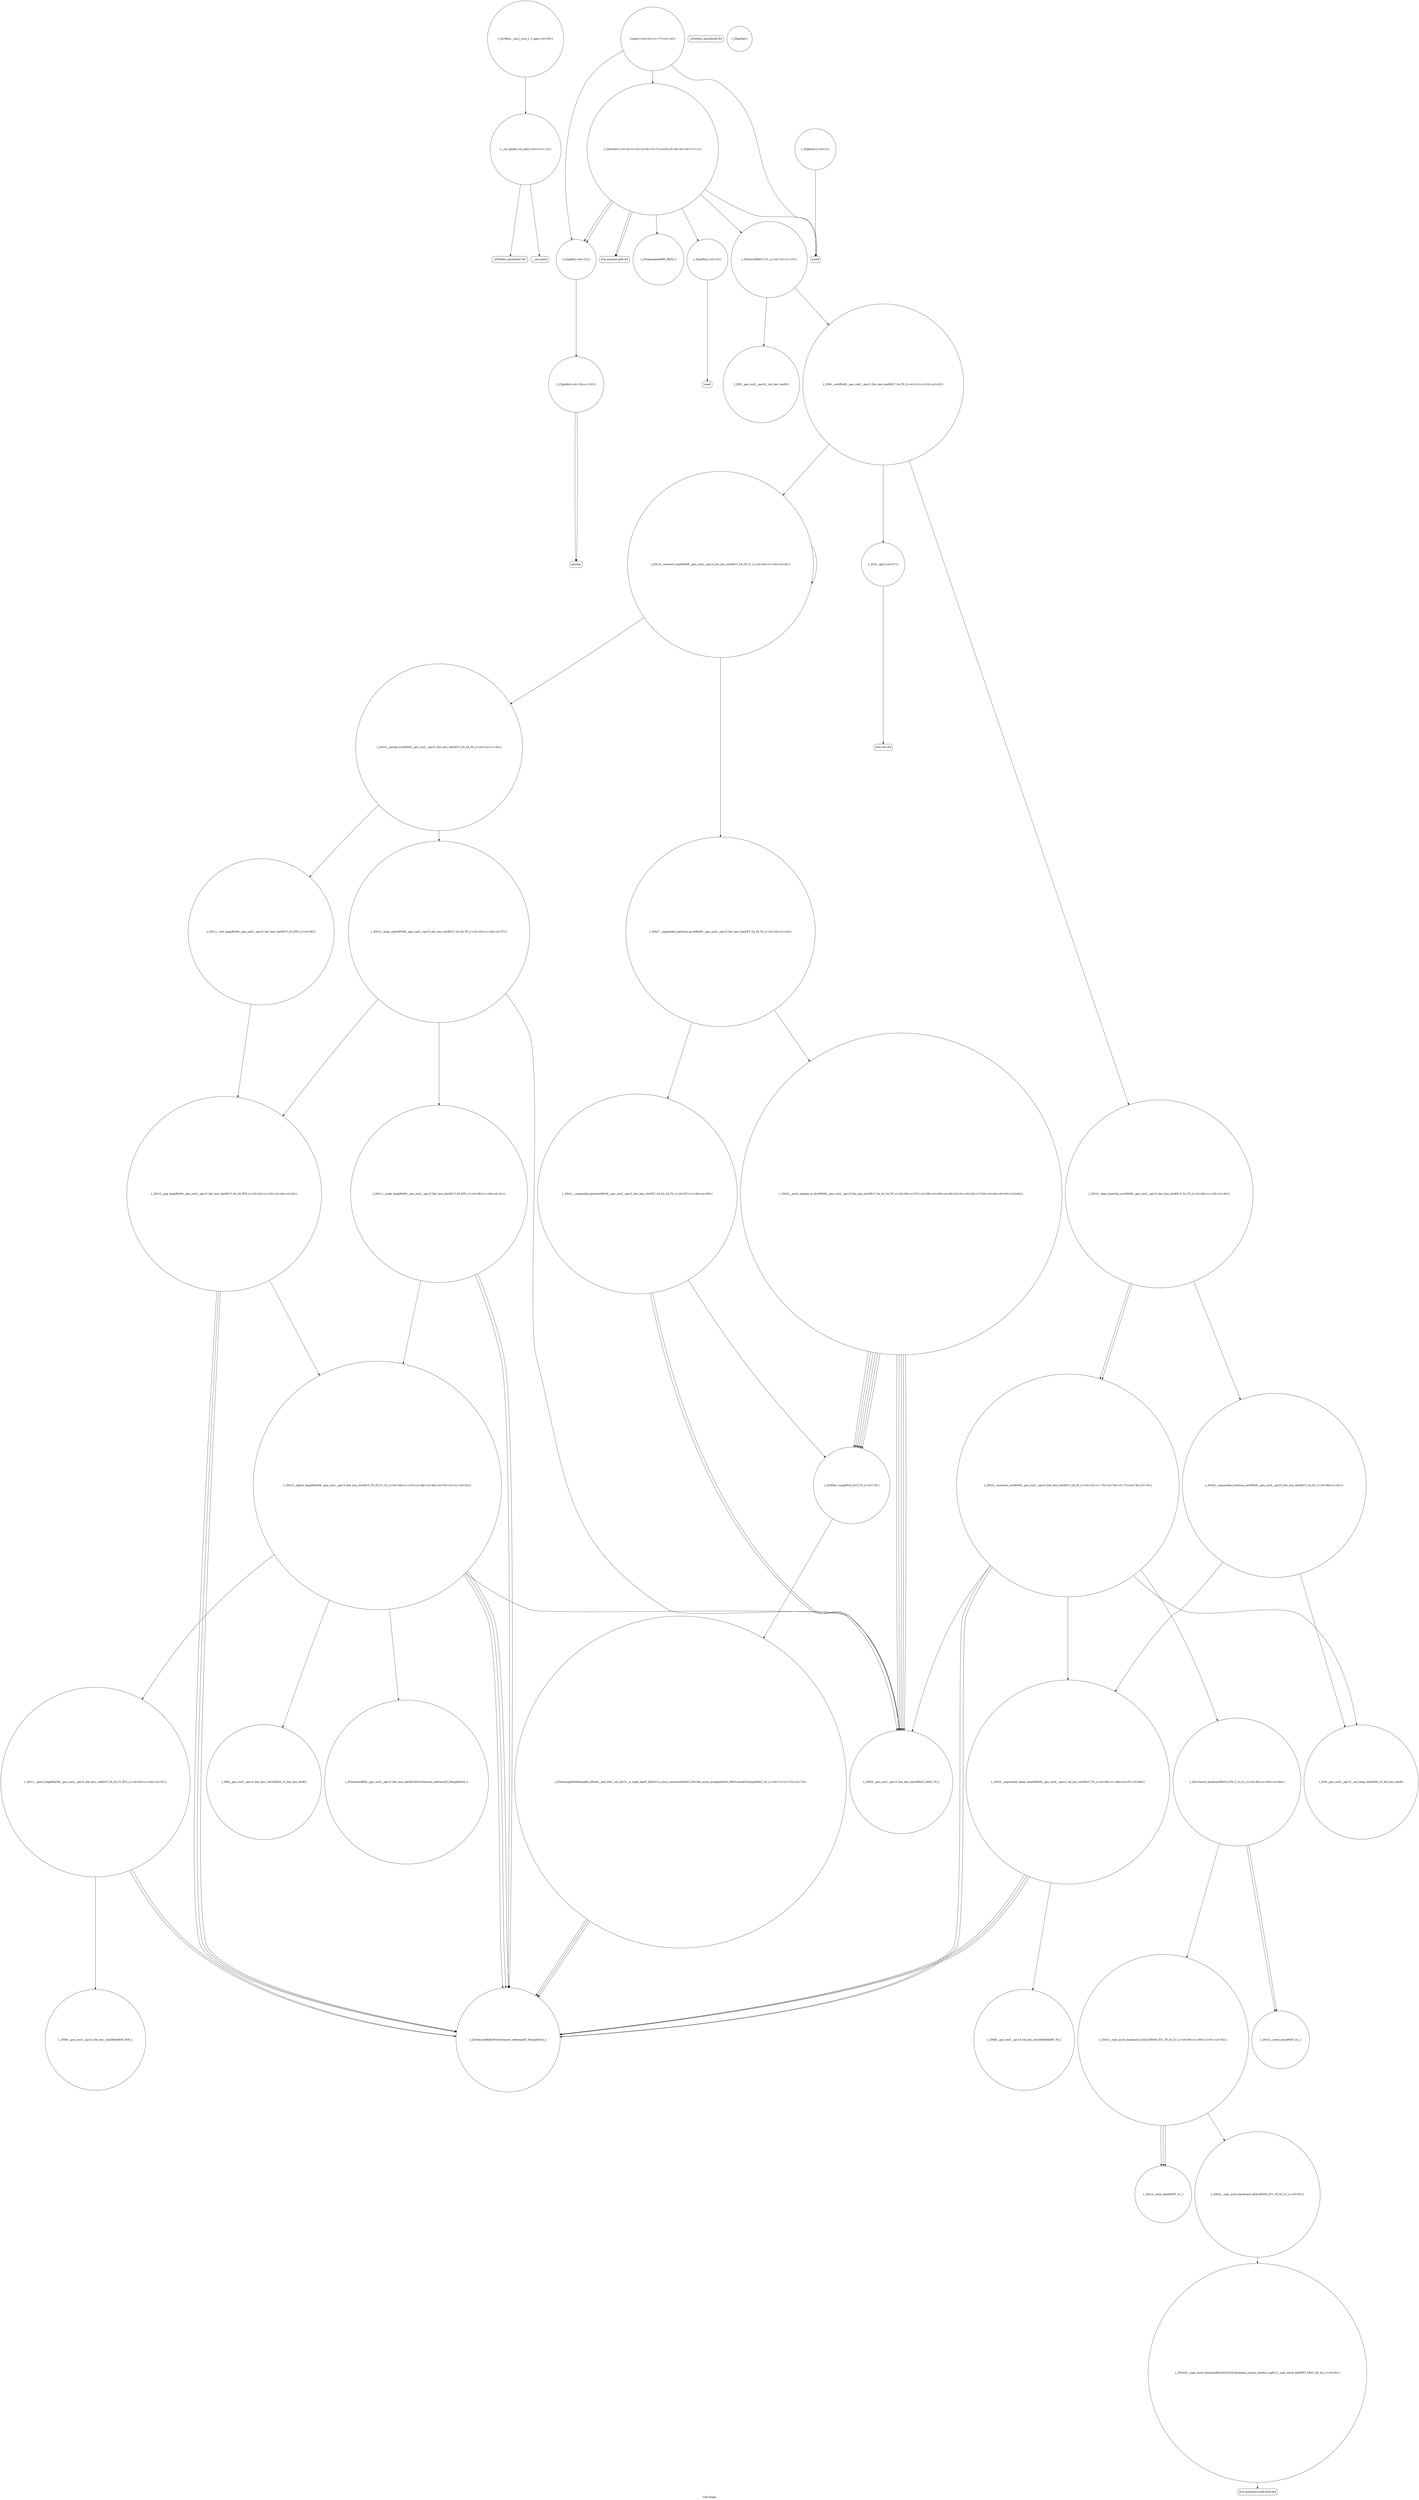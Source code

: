 digraph "Call Graph" {
	label="Call Graph";

	Node0x55f224e454e0 [shape=record,shape=circle,label="{__cxx_global_var_init|{<s0>1|<s1>2}}"];
	Node0x55f224e454e0:s0 -> Node0x55f224e45560[color=black];
	Node0x55f224e454e0:s1 -> Node0x55f224e45660[color=black];
	Node0x55f224e46b60 [shape=record,shape=circle,label="{_ZSt23__copy_move_backward_a2ILb1EPeS0_ET1_T0_S2_S1_|{<s0>89|<s1>90|<s2>91|<s3>92}}"];
	Node0x55f224e46b60:s0 -> Node0x55f224e47d00[color=black];
	Node0x55f224e46b60:s1 -> Node0x55f224e47d00[color=black];
	Node0x55f224e46b60:s2 -> Node0x55f224e47d00[color=black];
	Node0x55f224e46b60:s3 -> Node0x55f224e46c60[color=black];
	Node0x55f224e45860 [shape=record,shape=circle,label="{_Z4workv|{<s0>4|<s1>5|<s2>6|<s3>7|<s4>8|<s5>9|<s6>10|<s7>11}}"];
	Node0x55f224e45860:s0 -> Node0x55f224e458e0[color=black];
	Node0x55f224e45860:s1 -> Node0x55f224e458e0[color=black];
	Node0x55f224e45860:s2 -> Node0x55f224e45960[color=black];
	Node0x55f224e45860:s3 -> Node0x55f224e459e0[color=black];
	Node0x55f224e45860:s4 -> Node0x55f224e45a60[color=black];
	Node0x55f224e45860:s5 -> Node0x55f224e45a60[color=black];
	Node0x55f224e45860:s6 -> Node0x55f224e45ae0[color=black];
	Node0x55f224e45860:s7 -> Node0x55f224e45760[color=black];
	Node0x55f224e47f00 [shape=record,shape=circle,label="{_GLOBAL__sub_I_jcvb_1_1.cpp|{<s0>95}}"];
	Node0x55f224e47f00:s0 -> Node0x55f224e454e0[color=black];
	Node0x55f224e45be0 [shape=record,shape=circle,label="{_Z2gnRx|{<s0>19|<s1>20}}"];
	Node0x55f224e45be0:s0 -> Node0x55f224e45c60[color=black];
	Node0x55f224e45be0:s1 -> Node0x55f224e45c60[color=black];
	Node0x55f224e45f60 [shape=record,shape=circle,label="{_ZSt22__final_insertion_sortIPeN9__gnu_cxx5__ops15_Iter_less_iterEEvT_S4_T0_|{<s0>28|<s1>29|<s2>30}}"];
	Node0x55f224e45f60:s0 -> Node0x55f224e468e0[color=black];
	Node0x55f224e45f60:s1 -> Node0x55f224e46960[color=black];
	Node0x55f224e45f60:s2 -> Node0x55f224e468e0[color=black];
	Node0x55f224e462e0 [shape=record,shape=circle,label="{_ZSt10__pop_heapIPeN9__gnu_cxx5__ops15_Iter_less_iterEEvT_S4_S4_RT0_|{<s0>42|<s1>43|<s2>44|<s3>45}}"];
	Node0x55f224e462e0:s0 -> Node0x55f224e46360[color=black];
	Node0x55f224e462e0:s1 -> Node0x55f224e46360[color=black];
	Node0x55f224e462e0:s2 -> Node0x55f224e46360[color=black];
	Node0x55f224e462e0:s3 -> Node0x55f224e463e0[color=black];
	Node0x55f224e46660 [shape=record,shape=circle,label="{_ZSt22__move_median_to_firstIPeN9__gnu_cxx5__ops15_Iter_less_iterEEvT_S4_S4_S4_T0_|{<s0>56|<s1>57|<s2>58|<s3>59|<s4>60|<s5>61|<s6>62|<s7>63|<s8>64|<s9>65|<s10>66}}"];
	Node0x55f224e46660:s0 -> Node0x55f224e46260[color=black];
	Node0x55f224e46660:s1 -> Node0x55f224e46260[color=black];
	Node0x55f224e46660:s2 -> Node0x55f224e46760[color=black];
	Node0x55f224e46660:s3 -> Node0x55f224e46260[color=black];
	Node0x55f224e46660:s4 -> Node0x55f224e46760[color=black];
	Node0x55f224e46660:s5 -> Node0x55f224e46760[color=black];
	Node0x55f224e46660:s6 -> Node0x55f224e46260[color=black];
	Node0x55f224e46660:s7 -> Node0x55f224e46760[color=black];
	Node0x55f224e46660:s8 -> Node0x55f224e46260[color=black];
	Node0x55f224e46660:s9 -> Node0x55f224e46760[color=black];
	Node0x55f224e46660:s10 -> Node0x55f224e46760[color=black];
	Node0x55f224e469e0 [shape=record,shape=circle,label="{_ZSt13move_backwardIPeS0_ET0_T_S2_S1_|{<s0>82|<s1>83|<s2>84}}"];
	Node0x55f224e469e0:s0 -> Node0x55f224e46be0[color=black];
	Node0x55f224e469e0:s1 -> Node0x55f224e46be0[color=black];
	Node0x55f224e469e0:s2 -> Node0x55f224e46b60[color=black];
	Node0x55f224e456e0 [shape=record,shape=circle,label="{_Z5getrev|{<s0>3}}"];
	Node0x55f224e456e0:s0 -> Node0x55f224e45760[color=black];
	Node0x55f224e47d80 [shape=record,shape=circle,label="{_ZNSt20__copy_move_backwardILb1ELb1ESt26random_access_iterator_tagE13__copy_move_bIeEEPT_PKS3_S6_S4_|{<s0>94}}"];
	Node0x55f224e47d80:s0 -> Node0x55f224e47e00[color=black];
	Node0x55f224e45a60 [shape=record,shape=Mrecord,label="{llvm.memset.p0i8.i64}"];
	Node0x55f224e45de0 [shape=record,shape=circle,label="{_ZN9__gnu_cxx5__ops16__iter_less_iterEv}"];
	Node0x55f224e46160 [shape=record,shape=circle,label="{_ZSt11__sort_heapIPeN9__gnu_cxx5__ops15_Iter_less_iterEEvT_S4_RT0_|{<s0>38}}"];
	Node0x55f224e46160:s0 -> Node0x55f224e462e0[color=black];
	Node0x55f224e464e0 [shape=record,shape=circle,label="{_ZN9__gnu_cxx5__ops14_Iter_less_valC2ENS0_15_Iter_less_iterE}"];
	Node0x55f224e46860 [shape=record,shape=Mrecord,label="{llvm.ctlz.i64}"];
	Node0x55f224e45560 [shape=record,shape=Mrecord,label="{_ZNSt8ios_base4InitC1Ev}"];
	Node0x55f224e46be0 [shape=record,shape=circle,label="{_ZSt12__miter_baseIPeET_S1_}"];
	Node0x55f224e458e0 [shape=record,shape=circle,label="{_Z2gnRi|{<s0>12}}"];
	Node0x55f224e458e0:s0 -> Node0x55f224e45be0[color=black];
	Node0x55f224e45c60 [shape=record,shape=Mrecord,label="{getchar}"];
	Node0x55f224e45fe0 [shape=record,shape=circle,label="{_ZSt14__partial_sortIPeN9__gnu_cxx5__ops15_Iter_less_iterEEvT_S4_S4_T0_|{<s0>31|<s1>32}}"];
	Node0x55f224e45fe0:s0 -> Node0x55f224e460e0[color=black];
	Node0x55f224e45fe0:s1 -> Node0x55f224e46160[color=black];
	Node0x55f224e46360 [shape=record,shape=circle,label="{_ZSt4moveIReEONSt16remove_referenceIT_E4typeEOS2_}"];
	Node0x55f224e466e0 [shape=record,shape=circle,label="{_ZSt21__unguarded_partitionIPeN9__gnu_cxx5__ops15_Iter_less_iterEET_S4_S4_S4_T0_|{<s0>67|<s1>68|<s2>69}}"];
	Node0x55f224e466e0:s0 -> Node0x55f224e46260[color=black];
	Node0x55f224e466e0:s1 -> Node0x55f224e46260[color=black];
	Node0x55f224e466e0:s2 -> Node0x55f224e46760[color=black];
	Node0x55f224e46a60 [shape=record,shape=circle,label="{_ZSt25__unguarded_linear_insertIPeN9__gnu_cxx5__ops14_Val_less_iterEEvT_T0_|{<s0>85|<s1>86|<s2>87|<s3>88}}"];
	Node0x55f224e46a60:s0 -> Node0x55f224e46360[color=black];
	Node0x55f224e46a60:s1 -> Node0x55f224e47e80[color=black];
	Node0x55f224e46a60:s2 -> Node0x55f224e46360[color=black];
	Node0x55f224e46a60:s3 -> Node0x55f224e46360[color=black];
	Node0x55f224e45760 [shape=record,shape=Mrecord,label="{printf}"];
	Node0x55f224e47e00 [shape=record,shape=Mrecord,label="{llvm.memmove.p0i8.p0i8.i64}"];
	Node0x55f224e45ae0 [shape=record,shape=circle,label="{_Z5upmaxIeeEbRT_RKT0_}"];
	Node0x55f224e45e60 [shape=record,shape=circle,label="{_ZSt16__introsort_loopIPelN9__gnu_cxx5__ops15_Iter_less_iterEEvT_S4_T0_T1_|{<s0>24|<s1>25|<s2>26}}"];
	Node0x55f224e45e60:s0 -> Node0x55f224e45fe0[color=black];
	Node0x55f224e45e60:s1 -> Node0x55f224e46060[color=black];
	Node0x55f224e45e60:s2 -> Node0x55f224e45e60[color=black];
	Node0x55f224e461e0 [shape=record,shape=circle,label="{_ZSt11__make_heapIPeN9__gnu_cxx5__ops15_Iter_less_iterEEvT_S4_RT0_|{<s0>39|<s1>40|<s2>41}}"];
	Node0x55f224e461e0:s0 -> Node0x55f224e46360[color=black];
	Node0x55f224e461e0:s1 -> Node0x55f224e46360[color=black];
	Node0x55f224e461e0:s2 -> Node0x55f224e463e0[color=black];
	Node0x55f224e46560 [shape=record,shape=circle,label="{_ZSt11__push_heapIPeleN9__gnu_cxx5__ops14_Iter_less_valEEvT_T0_S5_T1_RT2_|{<s0>53|<s1>54|<s2>55}}"];
	Node0x55f224e46560:s0 -> Node0x55f224e465e0[color=black];
	Node0x55f224e46560:s1 -> Node0x55f224e46360[color=black];
	Node0x55f224e46560:s2 -> Node0x55f224e46360[color=black];
	Node0x55f224e468e0 [shape=record,shape=circle,label="{_ZSt16__insertion_sortIPeN9__gnu_cxx5__ops15_Iter_less_iterEEvT_S4_T0_|{<s0>74|<s1>75|<s2>76|<s3>77|<s4>78|<s5>79}}"];
	Node0x55f224e468e0:s0 -> Node0x55f224e46260[color=black];
	Node0x55f224e468e0:s1 -> Node0x55f224e46360[color=black];
	Node0x55f224e468e0:s2 -> Node0x55f224e469e0[color=black];
	Node0x55f224e468e0:s3 -> Node0x55f224e46360[color=black];
	Node0x55f224e468e0:s4 -> Node0x55f224e46ae0[color=black];
	Node0x55f224e468e0:s5 -> Node0x55f224e46a60[color=black];
	Node0x55f224e455e0 [shape=record,shape=Mrecord,label="{_ZNSt8ios_base4InitD1Ev}"];
	Node0x55f224e46c60 [shape=record,shape=circle,label="{_ZSt22__copy_move_backward_aILb1EPeS0_ET1_T0_S2_S1_|{<s0>93}}"];
	Node0x55f224e46c60:s0 -> Node0x55f224e47d80[color=black];
	Node0x55f224e45960 [shape=record,shape=circle,label="{_Z2gnRe|{<s0>13}}"];
	Node0x55f224e45960:s0 -> Node0x55f224e45ce0[color=black];
	Node0x55f224e45ce0 [shape=record,shape=Mrecord,label="{scanf}"];
	Node0x55f224e46060 [shape=record,shape=circle,label="{_ZSt27__unguarded_partition_pivotIPeN9__gnu_cxx5__ops15_Iter_less_iterEET_S4_S4_T0_|{<s0>33|<s1>34}}"];
	Node0x55f224e46060:s0 -> Node0x55f224e46660[color=black];
	Node0x55f224e46060:s1 -> Node0x55f224e466e0[color=black];
	Node0x55f224e463e0 [shape=record,shape=circle,label="{_ZSt13__adjust_heapIPeleN9__gnu_cxx5__ops15_Iter_less_iterEEvT_T0_S5_T1_T2_|{<s0>46|<s1>47|<s2>48|<s3>49|<s4>50|<s5>51|<s6>52}}"];
	Node0x55f224e463e0:s0 -> Node0x55f224e46260[color=black];
	Node0x55f224e463e0:s1 -> Node0x55f224e46360[color=black];
	Node0x55f224e463e0:s2 -> Node0x55f224e46360[color=black];
	Node0x55f224e463e0:s3 -> Node0x55f224e46460[color=black];
	Node0x55f224e463e0:s4 -> Node0x55f224e464e0[color=black];
	Node0x55f224e463e0:s5 -> Node0x55f224e46360[color=black];
	Node0x55f224e463e0:s6 -> Node0x55f224e46560[color=black];
	Node0x55f224e46760 [shape=record,shape=circle,label="{_ZSt9iter_swapIPeS0_EvT_T0_|{<s0>70}}"];
	Node0x55f224e46760:s0 -> Node0x55f224e467e0[color=black];
	Node0x55f224e46ae0 [shape=record,shape=circle,label="{_ZN9__gnu_cxx5__ops15__val_comp_iterENS0_15_Iter_less_iterE}"];
	Node0x55f224e457e0 [shape=record,shape=circle,label="{_Z6gettlev}"];
	Node0x55f224e47e80 [shape=record,shape=circle,label="{_ZNK9__gnu_cxx5__ops14_Val_less_iterclIePeEEbRT_T0_}"];
	Node0x55f224e45b60 [shape=record,shape=circle,label="{main|{<s0>16|<s1>17|<s2>18}}"];
	Node0x55f224e45b60:s0 -> Node0x55f224e458e0[color=black];
	Node0x55f224e45b60:s1 -> Node0x55f224e45760[color=black];
	Node0x55f224e45b60:s2 -> Node0x55f224e45860[color=black];
	Node0x55f224e45ee0 [shape=record,shape=circle,label="{_ZSt4__lgl|{<s0>27}}"];
	Node0x55f224e45ee0:s0 -> Node0x55f224e46860[color=black];
	Node0x55f224e46260 [shape=record,shape=circle,label="{_ZNK9__gnu_cxx5__ops15_Iter_less_iterclIPeS3_EEbT_T0_}"];
	Node0x55f224e465e0 [shape=record,shape=circle,label="{_ZNK9__gnu_cxx5__ops14_Iter_less_valclIPeeEEbT_RT0_}"];
	Node0x55f224e46960 [shape=record,shape=circle,label="{_ZSt26__unguarded_insertion_sortIPeN9__gnu_cxx5__ops15_Iter_less_iterEEvT_S4_T0_|{<s0>80|<s1>81}}"];
	Node0x55f224e46960:s0 -> Node0x55f224e46ae0[color=black];
	Node0x55f224e46960:s1 -> Node0x55f224e46a60[color=black];
	Node0x55f224e45660 [shape=record,shape=Mrecord,label="{__cxa_atexit}"];
	Node0x55f224e47d00 [shape=record,shape=circle,label="{_ZSt12__niter_baseIPeET_S1_}"];
	Node0x55f224e459e0 [shape=record,shape=circle,label="{_ZSt4sortIPeEvT_S1_|{<s0>14|<s1>15}}"];
	Node0x55f224e459e0:s0 -> Node0x55f224e45de0[color=black];
	Node0x55f224e459e0:s1 -> Node0x55f224e45d60[color=black];
	Node0x55f224e45d60 [shape=record,shape=circle,label="{_ZSt6__sortIPeN9__gnu_cxx5__ops15_Iter_less_iterEEvT_S4_T0_|{<s0>21|<s1>22|<s2>23}}"];
	Node0x55f224e45d60:s0 -> Node0x55f224e45ee0[color=black];
	Node0x55f224e45d60:s1 -> Node0x55f224e45e60[color=black];
	Node0x55f224e45d60:s2 -> Node0x55f224e45f60[color=black];
	Node0x55f224e460e0 [shape=record,shape=circle,label="{_ZSt13__heap_selectIPeN9__gnu_cxx5__ops15_Iter_less_iterEEvT_S4_S4_T0_|{<s0>35|<s1>36|<s2>37}}"];
	Node0x55f224e460e0:s0 -> Node0x55f224e461e0[color=black];
	Node0x55f224e460e0:s1 -> Node0x55f224e46260[color=black];
	Node0x55f224e460e0:s2 -> Node0x55f224e462e0[color=black];
	Node0x55f224e46460 [shape=record,shape=circle,label="{_ZSt4moveIRN9__gnu_cxx5__ops15_Iter_less_iterEEONSt16remove_referenceIT_E4typeEOS5_}"];
	Node0x55f224e467e0 [shape=record,shape=circle,label="{_ZSt4swapIeENSt9enable_ifIXsr6__and_ISt6__not_ISt15__is_tuple_likeIT_EESt21is_move_constructibleIS3_ESt18is_move_assignableIS3_EEE5valueEvE4typeERS3_SC_|{<s0>71|<s1>72|<s2>73}}"];
	Node0x55f224e467e0:s0 -> Node0x55f224e46360[color=black];
	Node0x55f224e467e0:s1 -> Node0x55f224e46360[color=black];
	Node0x55f224e467e0:s2 -> Node0x55f224e46360[color=black];
}
